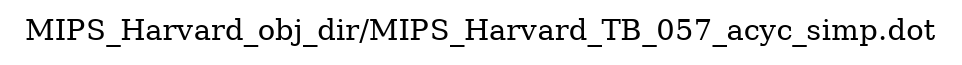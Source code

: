 digraph v3graph {
	graph	[label="MIPS_Harvard_obj_dir/MIPS_Harvard_TB_057_acyc_simp.dot",
		 labelloc=t, labeljust=l,
		 //size="7.5,10",
		 rankdir=TB];
}
